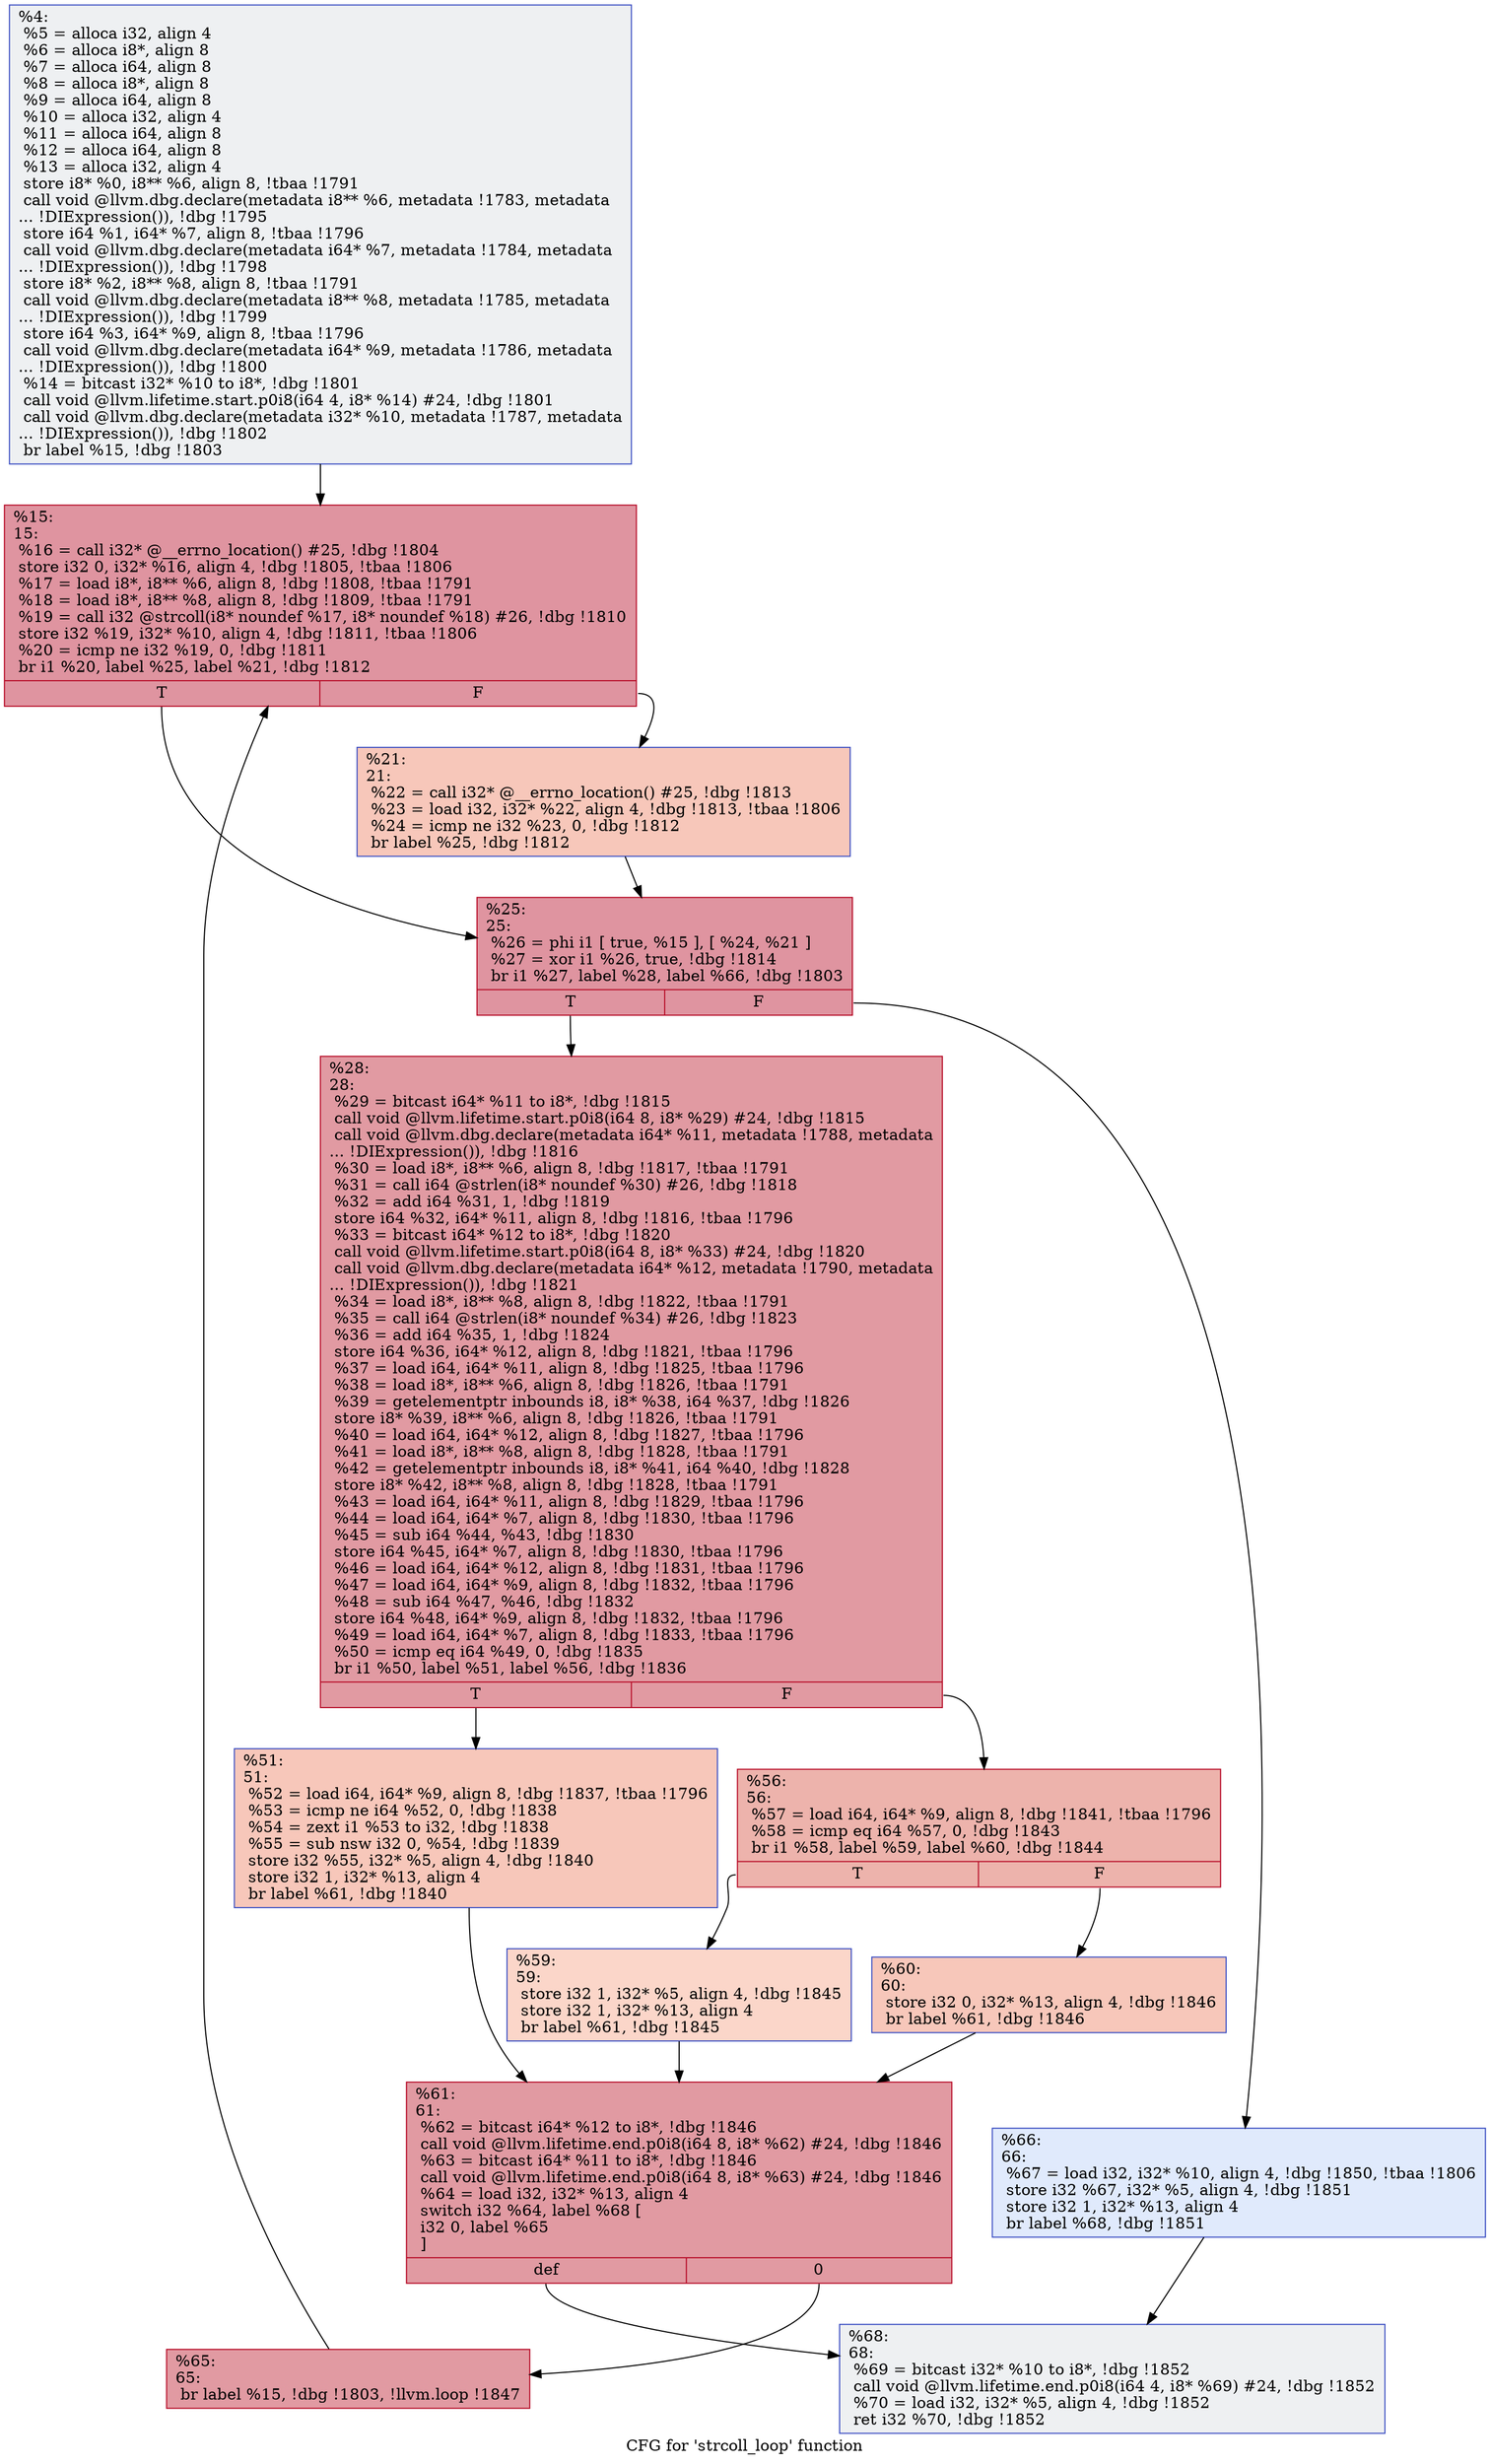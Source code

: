 digraph "CFG for 'strcoll_loop' function" {
	label="CFG for 'strcoll_loop' function";

	Node0x2616080 [shape=record,color="#3d50c3ff", style=filled, fillcolor="#d9dce170",label="{%4:\l  %5 = alloca i32, align 4\l  %6 = alloca i8*, align 8\l  %7 = alloca i64, align 8\l  %8 = alloca i8*, align 8\l  %9 = alloca i64, align 8\l  %10 = alloca i32, align 4\l  %11 = alloca i64, align 8\l  %12 = alloca i64, align 8\l  %13 = alloca i32, align 4\l  store i8* %0, i8** %6, align 8, !tbaa !1791\l  call void @llvm.dbg.declare(metadata i8** %6, metadata !1783, metadata\l... !DIExpression()), !dbg !1795\l  store i64 %1, i64* %7, align 8, !tbaa !1796\l  call void @llvm.dbg.declare(metadata i64* %7, metadata !1784, metadata\l... !DIExpression()), !dbg !1798\l  store i8* %2, i8** %8, align 8, !tbaa !1791\l  call void @llvm.dbg.declare(metadata i8** %8, metadata !1785, metadata\l... !DIExpression()), !dbg !1799\l  store i64 %3, i64* %9, align 8, !tbaa !1796\l  call void @llvm.dbg.declare(metadata i64* %9, metadata !1786, metadata\l... !DIExpression()), !dbg !1800\l  %14 = bitcast i32* %10 to i8*, !dbg !1801\l  call void @llvm.lifetime.start.p0i8(i64 4, i8* %14) #24, !dbg !1801\l  call void @llvm.dbg.declare(metadata i32* %10, metadata !1787, metadata\l... !DIExpression()), !dbg !1802\l  br label %15, !dbg !1803\l}"];
	Node0x2616080 -> Node0x261a210;
	Node0x261a210 [shape=record,color="#b70d28ff", style=filled, fillcolor="#b70d2870",label="{%15:\l15:                                               \l  %16 = call i32* @__errno_location() #25, !dbg !1804\l  store i32 0, i32* %16, align 4, !dbg !1805, !tbaa !1806\l  %17 = load i8*, i8** %6, align 8, !dbg !1808, !tbaa !1791\l  %18 = load i8*, i8** %8, align 8, !dbg !1809, !tbaa !1791\l  %19 = call i32 @strcoll(i8* noundef %17, i8* noundef %18) #26, !dbg !1810\l  store i32 %19, i32* %10, align 4, !dbg !1811, !tbaa !1806\l  %20 = icmp ne i32 %19, 0, !dbg !1811\l  br i1 %20, label %25, label %21, !dbg !1812\l|{<s0>T|<s1>F}}"];
	Node0x261a210:s0 -> Node0x261a2b0;
	Node0x261a210:s1 -> Node0x261a260;
	Node0x261a260 [shape=record,color="#3d50c3ff", style=filled, fillcolor="#ec7f6370",label="{%21:\l21:                                               \l  %22 = call i32* @__errno_location() #25, !dbg !1813\l  %23 = load i32, i32* %22, align 4, !dbg !1813, !tbaa !1806\l  %24 = icmp ne i32 %23, 0, !dbg !1812\l  br label %25, !dbg !1812\l}"];
	Node0x261a260 -> Node0x261a2b0;
	Node0x261a2b0 [shape=record,color="#b70d28ff", style=filled, fillcolor="#b70d2870",label="{%25:\l25:                                               \l  %26 = phi i1 [ true, %15 ], [ %24, %21 ]\l  %27 = xor i1 %26, true, !dbg !1814\l  br i1 %27, label %28, label %66, !dbg !1803\l|{<s0>T|<s1>F}}"];
	Node0x261a2b0:s0 -> Node0x261a300;
	Node0x261a2b0:s1 -> Node0x261a530;
	Node0x261a300 [shape=record,color="#b70d28ff", style=filled, fillcolor="#bb1b2c70",label="{%28:\l28:                                               \l  %29 = bitcast i64* %11 to i8*, !dbg !1815\l  call void @llvm.lifetime.start.p0i8(i64 8, i8* %29) #24, !dbg !1815\l  call void @llvm.dbg.declare(metadata i64* %11, metadata !1788, metadata\l... !DIExpression()), !dbg !1816\l  %30 = load i8*, i8** %6, align 8, !dbg !1817, !tbaa !1791\l  %31 = call i64 @strlen(i8* noundef %30) #26, !dbg !1818\l  %32 = add i64 %31, 1, !dbg !1819\l  store i64 %32, i64* %11, align 8, !dbg !1816, !tbaa !1796\l  %33 = bitcast i64* %12 to i8*, !dbg !1820\l  call void @llvm.lifetime.start.p0i8(i64 8, i8* %33) #24, !dbg !1820\l  call void @llvm.dbg.declare(metadata i64* %12, metadata !1790, metadata\l... !DIExpression()), !dbg !1821\l  %34 = load i8*, i8** %8, align 8, !dbg !1822, !tbaa !1791\l  %35 = call i64 @strlen(i8* noundef %34) #26, !dbg !1823\l  %36 = add i64 %35, 1, !dbg !1824\l  store i64 %36, i64* %12, align 8, !dbg !1821, !tbaa !1796\l  %37 = load i64, i64* %11, align 8, !dbg !1825, !tbaa !1796\l  %38 = load i8*, i8** %6, align 8, !dbg !1826, !tbaa !1791\l  %39 = getelementptr inbounds i8, i8* %38, i64 %37, !dbg !1826\l  store i8* %39, i8** %6, align 8, !dbg !1826, !tbaa !1791\l  %40 = load i64, i64* %12, align 8, !dbg !1827, !tbaa !1796\l  %41 = load i8*, i8** %8, align 8, !dbg !1828, !tbaa !1791\l  %42 = getelementptr inbounds i8, i8* %41, i64 %40, !dbg !1828\l  store i8* %42, i8** %8, align 8, !dbg !1828, !tbaa !1791\l  %43 = load i64, i64* %11, align 8, !dbg !1829, !tbaa !1796\l  %44 = load i64, i64* %7, align 8, !dbg !1830, !tbaa !1796\l  %45 = sub i64 %44, %43, !dbg !1830\l  store i64 %45, i64* %7, align 8, !dbg !1830, !tbaa !1796\l  %46 = load i64, i64* %12, align 8, !dbg !1831, !tbaa !1796\l  %47 = load i64, i64* %9, align 8, !dbg !1832, !tbaa !1796\l  %48 = sub i64 %47, %46, !dbg !1832\l  store i64 %48, i64* %9, align 8, !dbg !1832, !tbaa !1796\l  %49 = load i64, i64* %7, align 8, !dbg !1833, !tbaa !1796\l  %50 = icmp eq i64 %49, 0, !dbg !1835\l  br i1 %50, label %51, label %56, !dbg !1836\l|{<s0>T|<s1>F}}"];
	Node0x261a300:s0 -> Node0x261a350;
	Node0x261a300:s1 -> Node0x261a3a0;
	Node0x261a350 [shape=record,color="#3d50c3ff", style=filled, fillcolor="#ec7f6370",label="{%51:\l51:                                               \l  %52 = load i64, i64* %9, align 8, !dbg !1837, !tbaa !1796\l  %53 = icmp ne i64 %52, 0, !dbg !1838\l  %54 = zext i1 %53 to i32, !dbg !1838\l  %55 = sub nsw i32 0, %54, !dbg !1839\l  store i32 %55, i32* %5, align 4, !dbg !1840\l  store i32 1, i32* %13, align 4\l  br label %61, !dbg !1840\l}"];
	Node0x261a350 -> Node0x261a490;
	Node0x261a3a0 [shape=record,color="#b70d28ff", style=filled, fillcolor="#d6524470",label="{%56:\l56:                                               \l  %57 = load i64, i64* %9, align 8, !dbg !1841, !tbaa !1796\l  %58 = icmp eq i64 %57, 0, !dbg !1843\l  br i1 %58, label %59, label %60, !dbg !1844\l|{<s0>T|<s1>F}}"];
	Node0x261a3a0:s0 -> Node0x261a3f0;
	Node0x261a3a0:s1 -> Node0x261a440;
	Node0x261a3f0 [shape=record,color="#3d50c3ff", style=filled, fillcolor="#f6a38570",label="{%59:\l59:                                               \l  store i32 1, i32* %5, align 4, !dbg !1845\l  store i32 1, i32* %13, align 4\l  br label %61, !dbg !1845\l}"];
	Node0x261a3f0 -> Node0x261a490;
	Node0x261a440 [shape=record,color="#3d50c3ff", style=filled, fillcolor="#ec7f6370",label="{%60:\l60:                                               \l  store i32 0, i32* %13, align 4, !dbg !1846\l  br label %61, !dbg !1846\l}"];
	Node0x261a440 -> Node0x261a490;
	Node0x261a490 [shape=record,color="#b70d28ff", style=filled, fillcolor="#bb1b2c70",label="{%61:\l61:                                               \l  %62 = bitcast i64* %12 to i8*, !dbg !1846\l  call void @llvm.lifetime.end.p0i8(i64 8, i8* %62) #24, !dbg !1846\l  %63 = bitcast i64* %11 to i8*, !dbg !1846\l  call void @llvm.lifetime.end.p0i8(i64 8, i8* %63) #24, !dbg !1846\l  %64 = load i32, i32* %13, align 4\l  switch i32 %64, label %68 [\l    i32 0, label %65\l  ]\l|{<s0>def|<s1>0}}"];
	Node0x261a490:s0 -> Node0x261a580;
	Node0x261a490:s1 -> Node0x261a4e0;
	Node0x261a4e0 [shape=record,color="#b70d28ff", style=filled, fillcolor="#bb1b2c70",label="{%65:\l65:                                               \l  br label %15, !dbg !1803, !llvm.loop !1847\l}"];
	Node0x261a4e0 -> Node0x261a210;
	Node0x261a530 [shape=record,color="#3d50c3ff", style=filled, fillcolor="#b9d0f970",label="{%66:\l66:                                               \l  %67 = load i32, i32* %10, align 4, !dbg !1850, !tbaa !1806\l  store i32 %67, i32* %5, align 4, !dbg !1851\l  store i32 1, i32* %13, align 4\l  br label %68, !dbg !1851\l}"];
	Node0x261a530 -> Node0x261a580;
	Node0x261a580 [shape=record,color="#3d50c3ff", style=filled, fillcolor="#d9dce170",label="{%68:\l68:                                               \l  %69 = bitcast i32* %10 to i8*, !dbg !1852\l  call void @llvm.lifetime.end.p0i8(i64 4, i8* %69) #24, !dbg !1852\l  %70 = load i32, i32* %5, align 4, !dbg !1852\l  ret i32 %70, !dbg !1852\l}"];
}
